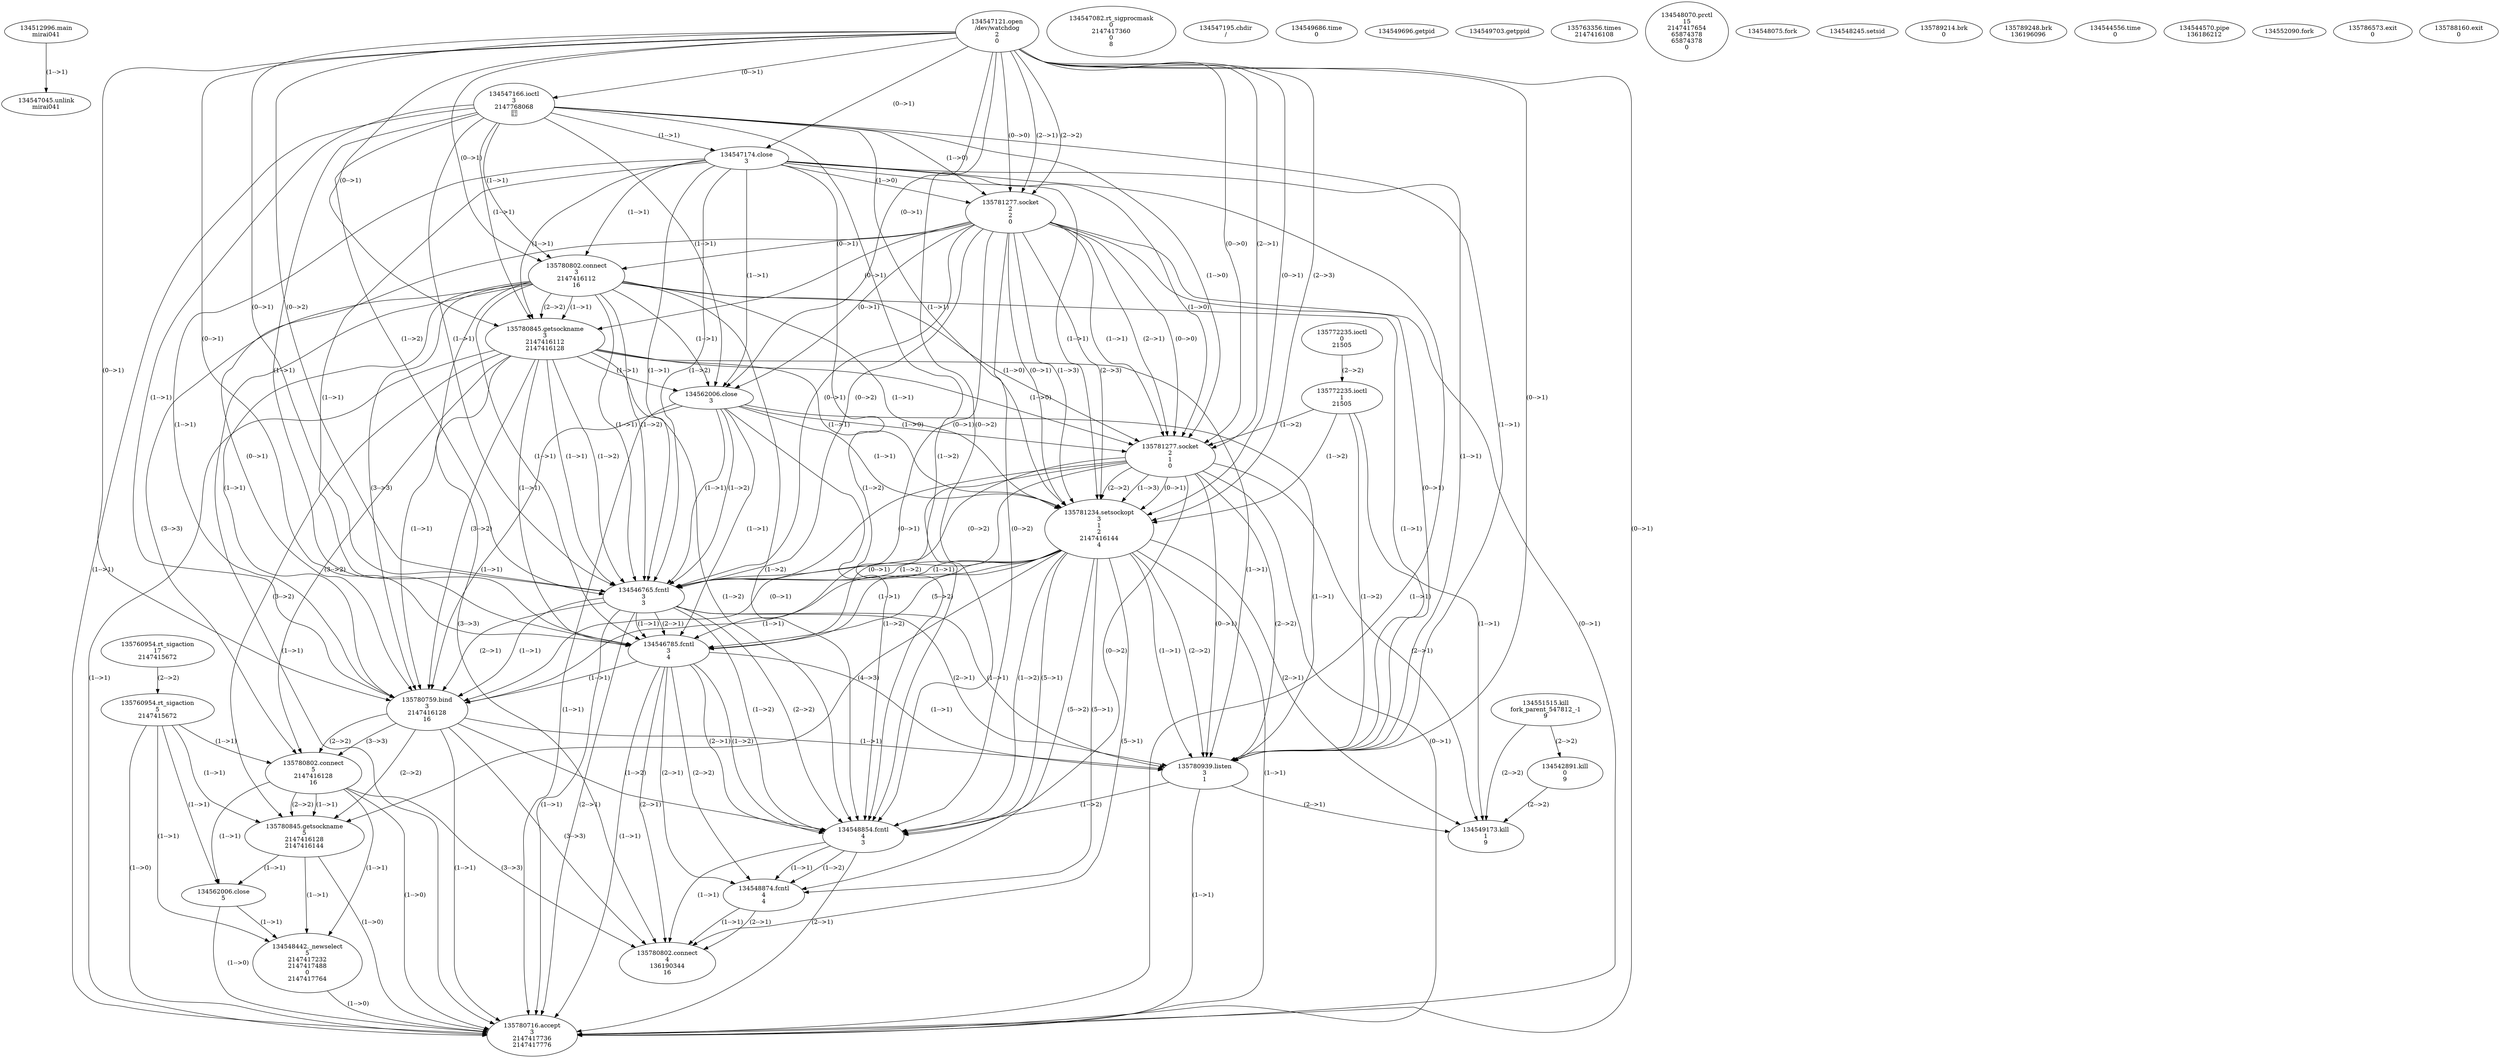 // Global SCDG with merge call
digraph {
	0 [label="134512996.main
mirai041"]
	1 [label="135772235.ioctl
0
21505
"]
	2 [label="135772235.ioctl
1
21505
"]
	1 -> 2 [label="(2-->2)"]
	3 [label="134547045.unlink
mirai041"]
	0 -> 3 [label="(1-->1)"]
	4 [label="134547082.rt_sigprocmask
0
2147417360
0
8"]
	5 [label="135760954.rt_sigaction
17
2147415672"]
	6 [label="135760954.rt_sigaction
5
2147415672"]
	5 -> 6 [label="(2-->2)"]
	7 [label="134547121.open
/dev/watchdog
2
0"]
	8 [label="134547166.ioctl
3
2147768068
"]
	7 -> 8 [label="(0-->1)"]
	9 [label="134547174.close
3"]
	7 -> 9 [label="(0-->1)"]
	8 -> 9 [label="(1-->1)"]
	10 [label="134547195.chdir
/"]
	11 [label="135781277.socket
2
2
0"]
	7 -> 11 [label="(2-->1)"]
	7 -> 11 [label="(2-->2)"]
	7 -> 11 [label="(0-->0)"]
	8 -> 11 [label="(1-->0)"]
	9 -> 11 [label="(1-->0)"]
	12 [label="135780802.connect
3
2147416112
16"]
	7 -> 12 [label="(0-->1)"]
	8 -> 12 [label="(1-->1)"]
	9 -> 12 [label="(1-->1)"]
	11 -> 12 [label="(0-->1)"]
	13 [label="135780845.getsockname
3
2147416112
2147416128"]
	7 -> 13 [label="(0-->1)"]
	8 -> 13 [label="(1-->1)"]
	9 -> 13 [label="(1-->1)"]
	11 -> 13 [label="(0-->1)"]
	12 -> 13 [label="(1-->1)"]
	12 -> 13 [label="(2-->2)"]
	14 [label="134562006.close
3"]
	7 -> 14 [label="(0-->1)"]
	8 -> 14 [label="(1-->1)"]
	9 -> 14 [label="(1-->1)"]
	11 -> 14 [label="(0-->1)"]
	12 -> 14 [label="(1-->1)"]
	13 -> 14 [label="(1-->1)"]
	15 [label="135781277.socket
2
1
0"]
	7 -> 15 [label="(2-->1)"]
	11 -> 15 [label="(1-->1)"]
	11 -> 15 [label="(2-->1)"]
	2 -> 15 [label="(1-->2)"]
	7 -> 15 [label="(0-->0)"]
	8 -> 15 [label="(1-->0)"]
	9 -> 15 [label="(1-->0)"]
	11 -> 15 [label="(0-->0)"]
	12 -> 15 [label="(1-->0)"]
	13 -> 15 [label="(1-->0)"]
	14 -> 15 [label="(1-->0)"]
	16 [label="135781234.setsockopt
3
1
2
2147416144
4"]
	7 -> 16 [label="(0-->1)"]
	8 -> 16 [label="(1-->1)"]
	9 -> 16 [label="(1-->1)"]
	11 -> 16 [label="(0-->1)"]
	12 -> 16 [label="(1-->1)"]
	13 -> 16 [label="(1-->1)"]
	14 -> 16 [label="(1-->1)"]
	15 -> 16 [label="(0-->1)"]
	2 -> 16 [label="(1-->2)"]
	15 -> 16 [label="(2-->2)"]
	7 -> 16 [label="(2-->3)"]
	11 -> 16 [label="(1-->3)"]
	11 -> 16 [label="(2-->3)"]
	15 -> 16 [label="(1-->3)"]
	17 [label="134546765.fcntl
3
3"]
	7 -> 17 [label="(0-->1)"]
	8 -> 17 [label="(1-->1)"]
	9 -> 17 [label="(1-->1)"]
	11 -> 17 [label="(0-->1)"]
	12 -> 17 [label="(1-->1)"]
	13 -> 17 [label="(1-->1)"]
	14 -> 17 [label="(1-->1)"]
	15 -> 17 [label="(0-->1)"]
	16 -> 17 [label="(1-->1)"]
	7 -> 17 [label="(0-->2)"]
	8 -> 17 [label="(1-->2)"]
	9 -> 17 [label="(1-->2)"]
	11 -> 17 [label="(0-->2)"]
	12 -> 17 [label="(1-->2)"]
	13 -> 17 [label="(1-->2)"]
	14 -> 17 [label="(1-->2)"]
	15 -> 17 [label="(0-->2)"]
	16 -> 17 [label="(1-->2)"]
	18 [label="134546785.fcntl
3
4"]
	7 -> 18 [label="(0-->1)"]
	8 -> 18 [label="(1-->1)"]
	9 -> 18 [label="(1-->1)"]
	11 -> 18 [label="(0-->1)"]
	12 -> 18 [label="(1-->1)"]
	13 -> 18 [label="(1-->1)"]
	14 -> 18 [label="(1-->1)"]
	15 -> 18 [label="(0-->1)"]
	16 -> 18 [label="(1-->1)"]
	17 -> 18 [label="(1-->1)"]
	17 -> 18 [label="(2-->1)"]
	16 -> 18 [label="(5-->2)"]
	19 [label="135780759.bind
3
2147416128
16"]
	7 -> 19 [label="(0-->1)"]
	8 -> 19 [label="(1-->1)"]
	9 -> 19 [label="(1-->1)"]
	11 -> 19 [label="(0-->1)"]
	12 -> 19 [label="(1-->1)"]
	13 -> 19 [label="(1-->1)"]
	14 -> 19 [label="(1-->1)"]
	15 -> 19 [label="(0-->1)"]
	16 -> 19 [label="(1-->1)"]
	17 -> 19 [label="(1-->1)"]
	17 -> 19 [label="(2-->1)"]
	18 -> 19 [label="(1-->1)"]
	13 -> 19 [label="(3-->2)"]
	12 -> 19 [label="(3-->3)"]
	20 [label="135780939.listen
3
1"]
	7 -> 20 [label="(0-->1)"]
	8 -> 20 [label="(1-->1)"]
	9 -> 20 [label="(1-->1)"]
	11 -> 20 [label="(0-->1)"]
	12 -> 20 [label="(1-->1)"]
	13 -> 20 [label="(1-->1)"]
	14 -> 20 [label="(1-->1)"]
	15 -> 20 [label="(0-->1)"]
	16 -> 20 [label="(1-->1)"]
	17 -> 20 [label="(1-->1)"]
	17 -> 20 [label="(2-->1)"]
	18 -> 20 [label="(1-->1)"]
	19 -> 20 [label="(1-->1)"]
	2 -> 20 [label="(1-->2)"]
	15 -> 20 [label="(2-->2)"]
	16 -> 20 [label="(2-->2)"]
	21 [label="134549686.time
0"]
	22 [label="134549696.getpid
"]
	23 [label="134549703.getppid
"]
	24 [label="135763356.times
2147416108"]
	25 [label="134548070.prctl
15
2147417654
65874378
65874378
0"]
	26 [label="134548075.fork
"]
	27 [label="134548245.setsid
"]
	28 [label="135789214.brk
0"]
	29 [label="135789248.brk
136196096"]
	30 [label="134544556.time
0"]
	31 [label="134544570.pipe
136186212"]
	32 [label="134552090.fork
"]
	33 [label="134548854.fcntl
4
3"]
	16 -> 33 [label="(5-->1)"]
	18 -> 33 [label="(2-->1)"]
	7 -> 33 [label="(0-->2)"]
	8 -> 33 [label="(1-->2)"]
	9 -> 33 [label="(1-->2)"]
	11 -> 33 [label="(0-->2)"]
	12 -> 33 [label="(1-->2)"]
	13 -> 33 [label="(1-->2)"]
	14 -> 33 [label="(1-->2)"]
	15 -> 33 [label="(0-->2)"]
	16 -> 33 [label="(1-->2)"]
	17 -> 33 [label="(1-->2)"]
	17 -> 33 [label="(2-->2)"]
	18 -> 33 [label="(1-->2)"]
	19 -> 33 [label="(1-->2)"]
	20 -> 33 [label="(1-->2)"]
	34 [label="134548874.fcntl
4
4"]
	16 -> 34 [label="(5-->1)"]
	18 -> 34 [label="(2-->1)"]
	33 -> 34 [label="(1-->1)"]
	16 -> 34 [label="(5-->2)"]
	18 -> 34 [label="(2-->2)"]
	33 -> 34 [label="(1-->2)"]
	35 [label="135780802.connect
5
2147416128
16"]
	6 -> 35 [label="(1-->1)"]
	13 -> 35 [label="(3-->2)"]
	19 -> 35 [label="(2-->2)"]
	12 -> 35 [label="(3-->3)"]
	19 -> 35 [label="(3-->3)"]
	36 [label="135780845.getsockname
5
2147416128
2147416144"]
	6 -> 36 [label="(1-->1)"]
	35 -> 36 [label="(1-->1)"]
	13 -> 36 [label="(3-->2)"]
	19 -> 36 [label="(2-->2)"]
	35 -> 36 [label="(2-->2)"]
	16 -> 36 [label="(4-->3)"]
	37 [label="134562006.close
5"]
	6 -> 37 [label="(1-->1)"]
	35 -> 37 [label="(1-->1)"]
	36 -> 37 [label="(1-->1)"]
	38 [label="135780802.connect
4
136190344
16"]
	16 -> 38 [label="(5-->1)"]
	18 -> 38 [label="(2-->1)"]
	33 -> 38 [label="(1-->1)"]
	34 -> 38 [label="(1-->1)"]
	34 -> 38 [label="(2-->1)"]
	12 -> 38 [label="(3-->3)"]
	19 -> 38 [label="(3-->3)"]
	35 -> 38 [label="(3-->3)"]
	39 [label="134548442._newselect
5
2147417232
2147417488
0
2147417764"]
	6 -> 39 [label="(1-->1)"]
	35 -> 39 [label="(1-->1)"]
	36 -> 39 [label="(1-->1)"]
	37 -> 39 [label="(1-->1)"]
	40 [label="135780716.accept
3
2147417736
2147417776"]
	7 -> 40 [label="(0-->1)"]
	8 -> 40 [label="(1-->1)"]
	9 -> 40 [label="(1-->1)"]
	11 -> 40 [label="(0-->1)"]
	12 -> 40 [label="(1-->1)"]
	13 -> 40 [label="(1-->1)"]
	14 -> 40 [label="(1-->1)"]
	15 -> 40 [label="(0-->1)"]
	16 -> 40 [label="(1-->1)"]
	17 -> 40 [label="(1-->1)"]
	17 -> 40 [label="(2-->1)"]
	18 -> 40 [label="(1-->1)"]
	19 -> 40 [label="(1-->1)"]
	20 -> 40 [label="(1-->1)"]
	33 -> 40 [label="(2-->1)"]
	6 -> 40 [label="(1-->0)"]
	35 -> 40 [label="(1-->0)"]
	36 -> 40 [label="(1-->0)"]
	37 -> 40 [label="(1-->0)"]
	39 -> 40 [label="(1-->0)"]
	41 [label="134551515.kill
fork_parent_547812_-1
9"]
	42 [label="134542891.kill
0
9"]
	41 -> 42 [label="(2-->2)"]
	43 [label="134549173.kill
1
9"]
	2 -> 43 [label="(1-->1)"]
	15 -> 43 [label="(2-->1)"]
	16 -> 43 [label="(2-->1)"]
	20 -> 43 [label="(2-->1)"]
	41 -> 43 [label="(2-->2)"]
	42 -> 43 [label="(2-->2)"]
	44 [label="135786573.exit
0"]
	45 [label="135788160.exit
0"]
}
